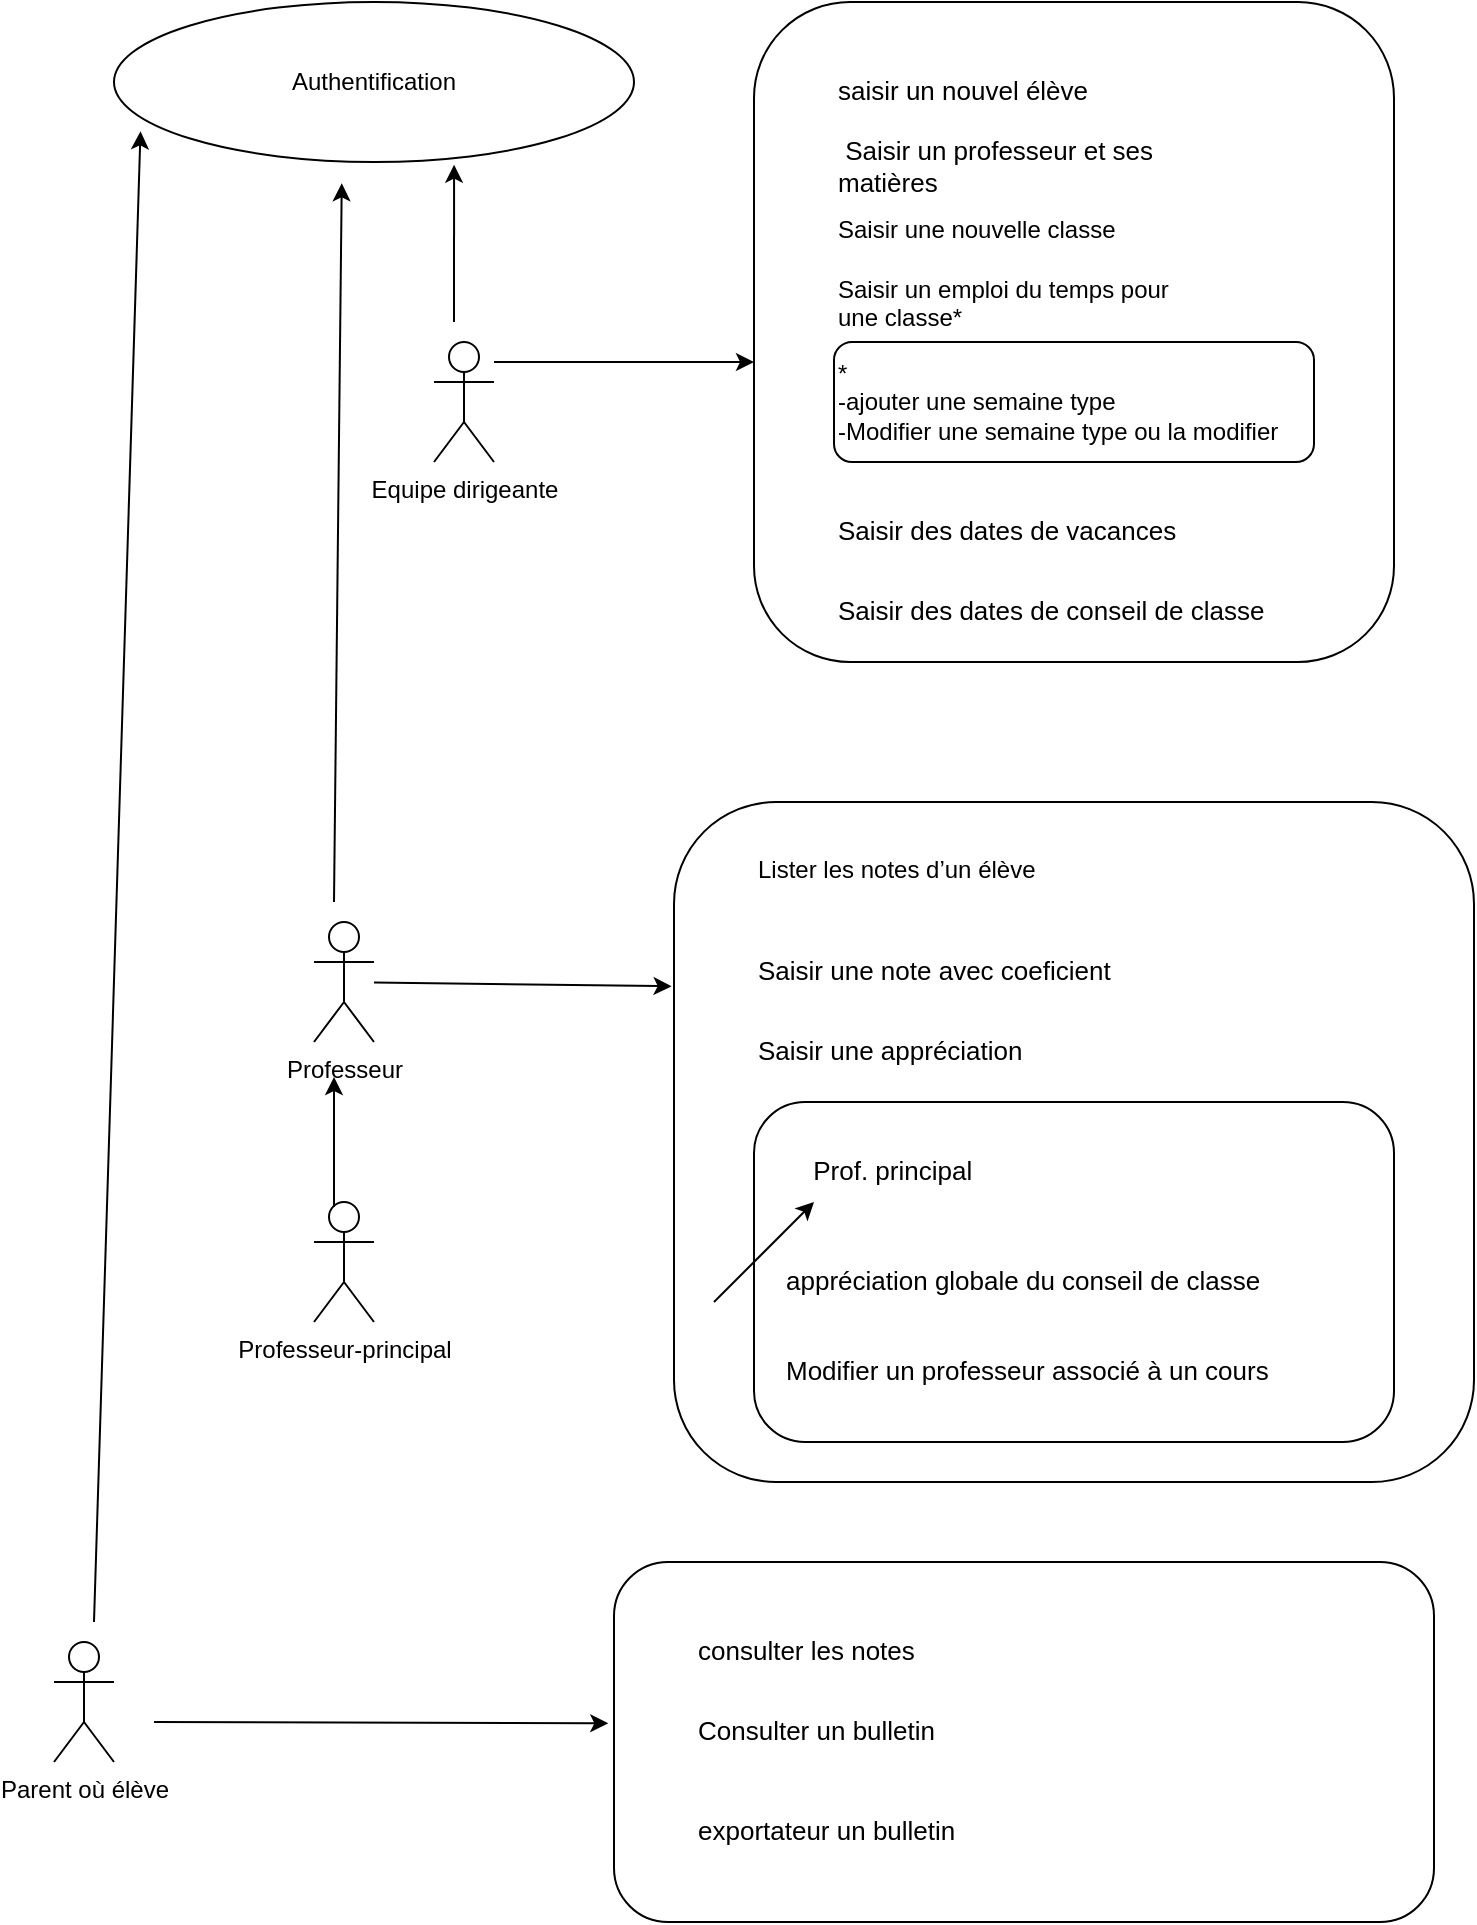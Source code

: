 <mxfile version="24.4.4" type="device">
  <diagram name="Page-1" id="k7VkfPEBs9ju9SRipZGe">
    <mxGraphModel dx="794" dy="509" grid="1" gridSize="10" guides="1" tooltips="1" connect="1" arrows="1" fold="1" page="1" pageScale="1" pageWidth="827" pageHeight="1169" math="0" shadow="0">
      <root>
        <mxCell id="0" />
        <mxCell id="1" parent="0" />
        <mxCell id="vnd5Rq-gmxk2DfNvCq53-1" value="Equipe dirigeante" style="shape=umlActor;verticalLabelPosition=bottom;verticalAlign=top;html=1;outlineConnect=0;" vertex="1" parent="1">
          <mxGeometry x="230" y="210" width="30" height="60" as="geometry" />
        </mxCell>
        <mxCell id="vnd5Rq-gmxk2DfNvCq53-2" value="" style="rounded=1;whiteSpace=wrap;html=1;" vertex="1" parent="1">
          <mxGeometry x="390" y="40" width="320" height="330" as="geometry" />
        </mxCell>
        <mxCell id="vnd5Rq-gmxk2DfNvCq53-5" value="Professeur-principal" style="shape=umlActor;verticalLabelPosition=bottom;verticalAlign=top;html=1;outlineConnect=0;" vertex="1" parent="1">
          <mxGeometry x="170" y="640" width="30" height="60" as="geometry" />
        </mxCell>
        <mxCell id="vnd5Rq-gmxk2DfNvCq53-6" value="&lt;h1 style=&quot;margin-top: 0px; font-size: 13px;&quot;&gt;&lt;span style=&quot;font-weight: normal;&quot;&gt;saisir un nouvel élève&amp;nbsp;&lt;/span&gt;&lt;/h1&gt;" style="text;html=1;whiteSpace=wrap;overflow=hidden;rounded=0;" vertex="1" parent="1">
          <mxGeometry x="430" y="70" width="240" height="30" as="geometry" />
        </mxCell>
        <mxCell id="vnd5Rq-gmxk2DfNvCq53-7" value="&lt;h1 style=&quot;margin-top: 0px; font-size: 13px;&quot;&gt;&lt;span style=&quot;font-weight: normal;&quot;&gt;&amp;nbsp;Saisir un professeur et ses matières&lt;/span&gt;&lt;/h1&gt;" style="text;html=1;whiteSpace=wrap;overflow=hidden;rounded=0;" vertex="1" parent="1">
          <mxGeometry x="430" y="100" width="180" height="40" as="geometry" />
        </mxCell>
        <mxCell id="vnd5Rq-gmxk2DfNvCq53-8" value="Saisir une nouvelle classe" style="text;html=1;whiteSpace=wrap;overflow=hidden;rounded=0;" vertex="1" parent="1">
          <mxGeometry x="430" y="140" width="180" height="30" as="geometry" />
        </mxCell>
        <mxCell id="vnd5Rq-gmxk2DfNvCq53-9" value="Saisir un emploi du temps pour une classe*" style="text;html=1;whiteSpace=wrap;overflow=hidden;rounded=0;" vertex="1" parent="1">
          <mxGeometry x="430" y="170" width="180" height="40" as="geometry" />
        </mxCell>
        <mxCell id="vnd5Rq-gmxk2DfNvCq53-10" value="*&lt;div&gt;&lt;span style=&quot;background-color: initial;&quot;&gt;-ajouter une semaine type&lt;/span&gt;&lt;/div&gt;&lt;div&gt;&lt;span style=&quot;background-color: initial;&quot;&gt;-Modifier une semaine type ou la modifier&lt;/span&gt;&lt;/div&gt;" style="rounded=1;whiteSpace=wrap;html=1;align=left;" vertex="1" parent="1">
          <mxGeometry x="430" y="210" width="240" height="60" as="geometry" />
        </mxCell>
        <mxCell id="vnd5Rq-gmxk2DfNvCq53-11" value="&lt;h1 style=&quot;margin-top: 0px;&quot;&gt;&lt;font style=&quot;font-size: 13px; font-weight: normal;&quot;&gt;Saisir des dates de vacances&lt;/font&gt;&lt;/h1&gt;" style="text;html=1;whiteSpace=wrap;overflow=hidden;rounded=0;" vertex="1" parent="1">
          <mxGeometry x="430" y="280" width="240" height="30" as="geometry" />
        </mxCell>
        <mxCell id="vnd5Rq-gmxk2DfNvCq53-12" value="&lt;h1 style=&quot;margin-top: 0px;&quot;&gt;&lt;font style=&quot;font-size: 13px; font-weight: normal;&quot;&gt;Saisir des dates de conseil de classe&lt;/font&gt;&lt;/h1&gt;" style="text;html=1;whiteSpace=wrap;overflow=hidden;rounded=0;" vertex="1" parent="1">
          <mxGeometry x="430" y="320" width="240" height="60" as="geometry" />
        </mxCell>
        <mxCell id="vnd5Rq-gmxk2DfNvCq53-13" value="" style="rounded=1;whiteSpace=wrap;html=1;" vertex="1" parent="1">
          <mxGeometry x="350" y="440" width="400" height="340" as="geometry" />
        </mxCell>
        <mxCell id="vnd5Rq-gmxk2DfNvCq53-15" value="" style="endArrow=classic;html=1;rounded=0;" edge="1" parent="1">
          <mxGeometry width="50" height="50" relative="1" as="geometry">
            <mxPoint x="260" y="220" as="sourcePoint" />
            <mxPoint x="390" y="220" as="targetPoint" />
          </mxGeometry>
        </mxCell>
        <mxCell id="vnd5Rq-gmxk2DfNvCq53-16" value="" style="endArrow=classic;html=1;rounded=0;entryX=-0.003;entryY=0.271;entryDx=0;entryDy=0;entryPerimeter=0;" edge="1" parent="1" source="vnd5Rq-gmxk2DfNvCq53-4" target="vnd5Rq-gmxk2DfNvCq53-13">
          <mxGeometry width="50" height="50" relative="1" as="geometry">
            <mxPoint x="200" y="541" as="sourcePoint" />
            <mxPoint x="260" y="540" as="targetPoint" />
          </mxGeometry>
        </mxCell>
        <mxCell id="vnd5Rq-gmxk2DfNvCq53-18" value="" style="endArrow=classic;html=1;rounded=0;" edge="1" parent="1">
          <mxGeometry width="50" height="50" relative="1" as="geometry">
            <mxPoint x="180" y="642.5" as="sourcePoint" />
            <mxPoint x="180" y="577.5" as="targetPoint" />
          </mxGeometry>
        </mxCell>
        <mxCell id="vnd5Rq-gmxk2DfNvCq53-19" value="Lister les notes d’un élève" style="text;html=1;whiteSpace=wrap;overflow=hidden;rounded=0;" vertex="1" parent="1">
          <mxGeometry x="390" y="460" width="330" height="20" as="geometry" />
        </mxCell>
        <mxCell id="vnd5Rq-gmxk2DfNvCq53-20" value="&lt;h1 style=&quot;margin-top: 0px;&quot;&gt;&lt;font style=&quot;font-size: 13px; font-weight: normal;&quot;&gt;Saisir une note avec coeficient&amp;nbsp;&lt;/font&gt;&lt;/h1&gt;" style="text;html=1;whiteSpace=wrap;overflow=hidden;rounded=0;" vertex="1" parent="1">
          <mxGeometry x="390" y="500" width="330" height="40" as="geometry" />
        </mxCell>
        <mxCell id="vnd5Rq-gmxk2DfNvCq53-21" value="&lt;h1 style=&quot;margin-top: 0px;&quot;&gt;&lt;span style=&quot;font-weight: normal;&quot;&gt;&lt;font style=&quot;font-size: 13px;&quot;&gt;Saisir une appréciation&lt;/font&gt;&lt;/span&gt;&lt;/h1&gt;" style="text;html=1;whiteSpace=wrap;overflow=hidden;rounded=0;" vertex="1" parent="1">
          <mxGeometry x="390" y="540" width="320" height="40" as="geometry" />
        </mxCell>
        <mxCell id="vnd5Rq-gmxk2DfNvCq53-22" value="" style="rounded=1;whiteSpace=wrap;html=1;" vertex="1" parent="1">
          <mxGeometry x="390" y="590" width="320" height="170" as="geometry" />
        </mxCell>
        <mxCell id="vnd5Rq-gmxk2DfNvCq53-23" value="&lt;h1 style=&quot;margin-top: 0px;&quot;&gt;&lt;span style=&quot;font-weight: normal;&quot;&gt;&lt;font style=&quot;font-size: 13px;&quot;&gt;appréciation globale du conseil de classe&lt;/font&gt;&lt;/span&gt;&lt;/h1&gt;" style="text;html=1;whiteSpace=wrap;overflow=hidden;rounded=0;" vertex="1" parent="1">
          <mxGeometry x="404" y="655" width="276" height="45" as="geometry" />
        </mxCell>
        <mxCell id="vnd5Rq-gmxk2DfNvCq53-24" value="&lt;h1 style=&quot;margin-top: 0px;&quot;&gt;&lt;span style=&quot;font-weight: normal;&quot;&gt;&lt;font style=&quot;font-size: 13px;&quot;&gt;Modifier un professeur associé à un cours&lt;/font&gt;&lt;/span&gt;&lt;/h1&gt;" style="text;html=1;whiteSpace=wrap;overflow=hidden;rounded=0;" vertex="1" parent="1">
          <mxGeometry x="404" y="700" width="286" height="40" as="geometry" />
        </mxCell>
        <mxCell id="vnd5Rq-gmxk2DfNvCq53-25" value="&lt;h1 style=&quot;margin-top: 0px;&quot;&gt;&lt;span style=&quot;font-weight: normal;&quot;&gt;&lt;font style=&quot;font-size: 13px;&quot;&gt;&amp;nbsp;Prof. principal&lt;/font&gt;&lt;/span&gt;&lt;/h1&gt;" style="text;html=1;whiteSpace=wrap;overflow=hidden;rounded=0;" vertex="1" parent="1">
          <mxGeometry x="414" y="600" width="306" height="40" as="geometry" />
        </mxCell>
        <mxCell id="vnd5Rq-gmxk2DfNvCq53-26" value="Parent où élève" style="shape=umlActor;verticalLabelPosition=bottom;verticalAlign=top;html=1;outlineConnect=0;" vertex="1" parent="1">
          <mxGeometry x="40" y="860" width="30" height="60" as="geometry" />
        </mxCell>
        <mxCell id="vnd5Rq-gmxk2DfNvCq53-27" value="" style="rounded=1;whiteSpace=wrap;html=1;" vertex="1" parent="1">
          <mxGeometry x="320" y="820" width="410" height="180" as="geometry" />
        </mxCell>
        <mxCell id="vnd5Rq-gmxk2DfNvCq53-28" value="" style="endArrow=classic;html=1;rounded=0;entryX=-0.007;entryY=0.448;entryDx=0;entryDy=0;entryPerimeter=0;" edge="1" parent="1" target="vnd5Rq-gmxk2DfNvCq53-27">
          <mxGeometry width="50" height="50" relative="1" as="geometry">
            <mxPoint x="90" y="900" as="sourcePoint" />
            <mxPoint x="230" y="899.5" as="targetPoint" />
          </mxGeometry>
        </mxCell>
        <mxCell id="vnd5Rq-gmxk2DfNvCq53-29" value="&lt;h1 style=&quot;margin-top: 0px;&quot;&gt;&lt;span style=&quot;font-weight: normal;&quot;&gt;&lt;font style=&quot;font-size: 13px;&quot;&gt;consulter les notes&lt;/font&gt;&lt;/span&gt;&lt;/h1&gt;" style="text;html=1;whiteSpace=wrap;overflow=hidden;rounded=0;" vertex="1" parent="1">
          <mxGeometry x="360" y="840" width="340" height="30" as="geometry" />
        </mxCell>
        <mxCell id="vnd5Rq-gmxk2DfNvCq53-30" value="&lt;h1 style=&quot;margin-top: 0px;&quot;&gt;&lt;span style=&quot;font-weight: normal;&quot;&gt;&lt;font style=&quot;font-size: 13px;&quot;&gt;Consulter un bulletin&lt;/font&gt;&lt;/span&gt;&lt;/h1&gt;" style="text;html=1;whiteSpace=wrap;overflow=hidden;rounded=0;" vertex="1" parent="1">
          <mxGeometry x="360" y="880" width="340" height="50" as="geometry" />
        </mxCell>
        <mxCell id="vnd5Rq-gmxk2DfNvCq53-31" value="&lt;h1 style=&quot;margin-top: 0px;&quot;&gt;&lt;span style=&quot;font-weight: normal;&quot;&gt;&lt;font style=&quot;font-size: 13px;&quot;&gt;exportateur un bulletin&lt;/font&gt;&lt;/span&gt;&lt;/h1&gt;" style="text;html=1;whiteSpace=wrap;overflow=hidden;rounded=0;" vertex="1" parent="1">
          <mxGeometry x="360" y="930" width="350" height="50" as="geometry" />
        </mxCell>
        <mxCell id="vnd5Rq-gmxk2DfNvCq53-34" value="Authentification" style="ellipse;whiteSpace=wrap;html=1;" vertex="1" parent="1">
          <mxGeometry x="70" y="40" width="260" height="80" as="geometry" />
        </mxCell>
        <mxCell id="vnd5Rq-gmxk2DfNvCq53-4" value="Professeur" style="shape=umlActor;verticalLabelPosition=bottom;verticalAlign=top;html=1;outlineConnect=0;" vertex="1" parent="1">
          <mxGeometry x="170" y="500" width="30" height="60" as="geometry" />
        </mxCell>
        <mxCell id="vnd5Rq-gmxk2DfNvCq53-38" value="" style="endArrow=classic;html=1;rounded=0;" edge="1" parent="1">
          <mxGeometry width="50" height="50" relative="1" as="geometry">
            <mxPoint x="370" y="690" as="sourcePoint" />
            <mxPoint x="420" y="640" as="targetPoint" />
          </mxGeometry>
        </mxCell>
        <mxCell id="vnd5Rq-gmxk2DfNvCq53-39" value="" style="endArrow=classic;html=1;rounded=0;entryX=0.051;entryY=0.808;entryDx=0;entryDy=0;entryPerimeter=0;" edge="1" parent="1" target="vnd5Rq-gmxk2DfNvCq53-34">
          <mxGeometry width="50" height="50" relative="1" as="geometry">
            <mxPoint x="60" y="850" as="sourcePoint" />
            <mxPoint x="70" y="410" as="targetPoint" />
          </mxGeometry>
        </mxCell>
        <mxCell id="vnd5Rq-gmxk2DfNvCq53-40" value="" style="endArrow=classic;html=1;rounded=0;entryX=0.654;entryY=1.017;entryDx=0;entryDy=0;entryPerimeter=0;" edge="1" parent="1" target="vnd5Rq-gmxk2DfNvCq53-34">
          <mxGeometry width="50" height="50" relative="1" as="geometry">
            <mxPoint x="240" y="200" as="sourcePoint" />
            <mxPoint x="290" y="150" as="targetPoint" />
          </mxGeometry>
        </mxCell>
        <mxCell id="vnd5Rq-gmxk2DfNvCq53-41" value="" style="endArrow=classic;html=1;rounded=0;entryX=0.438;entryY=1.133;entryDx=0;entryDy=0;entryPerimeter=0;" edge="1" parent="1" target="vnd5Rq-gmxk2DfNvCq53-34">
          <mxGeometry width="50" height="50" relative="1" as="geometry">
            <mxPoint x="180" y="490" as="sourcePoint" />
            <mxPoint x="230" y="440" as="targetPoint" />
          </mxGeometry>
        </mxCell>
      </root>
    </mxGraphModel>
  </diagram>
</mxfile>
